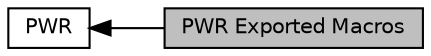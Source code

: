 digraph "PWR Exported Macros"
{
  edge [fontname="Helvetica",fontsize="10",labelfontname="Helvetica",labelfontsize="10"];
  node [fontname="Helvetica",fontsize="10",shape=box];
  rankdir=LR;
  Node2 [label="PWR",height=0.2,width=0.4,color="black", fillcolor="white", style="filled",URL="$group__PWR.html",tooltip="PWR HAL module driver."];
  Node1 [label="PWR Exported Macros",height=0.2,width=0.4,color="black", fillcolor="grey75", style="filled", fontcolor="black",tooltip=" "];
  Node2->Node1 [shape=plaintext, dir="back", style="solid"];
}
